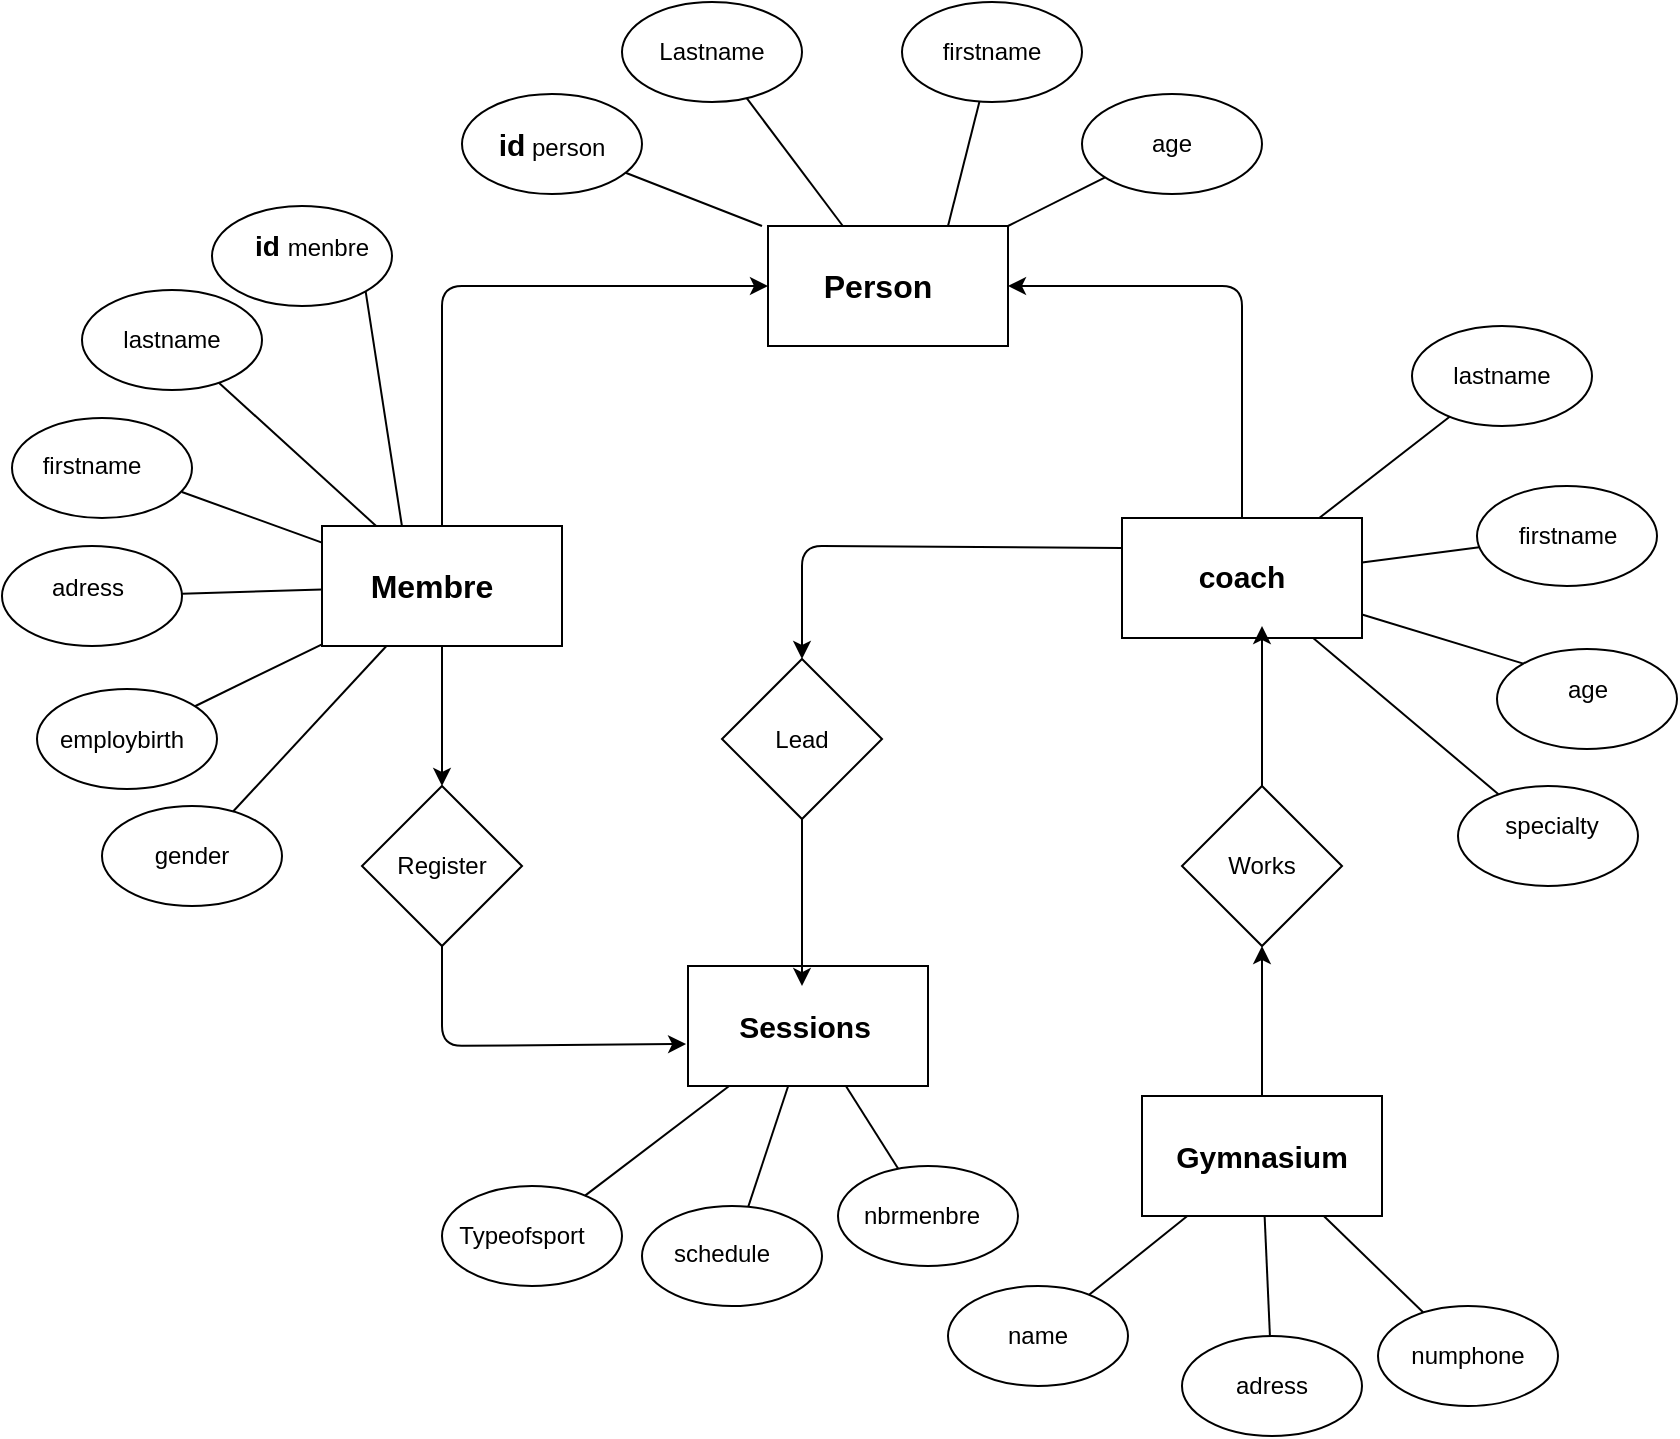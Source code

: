 <mxfile version="12.2.4" pages="1"><diagram id="QBM8LCh2e7MXSS2Ywta9" name="Page-1"><mxGraphModel dx="664" dy="453" grid="1" gridSize="10" guides="1" tooltips="1" connect="1" arrows="1" fold="1" page="1" pageScale="1" pageWidth="827" pageHeight="1169" math="0" shadow="0"><root><mxCell id="0"/><mxCell id="1" parent="0"/><mxCell id="2" value="" style="rounded=0;whiteSpace=wrap;html=1;" parent="1" vertex="1"><mxGeometry x="413" y="160" width="120" height="60" as="geometry"/></mxCell><mxCell id="3" value="" style="rounded=0;whiteSpace=wrap;html=1;" parent="1" vertex="1"><mxGeometry x="190" y="310" width="120" height="60" as="geometry"/></mxCell><mxCell id="4" value="" style="rounded=0;whiteSpace=wrap;html=1;" parent="1" vertex="1"><mxGeometry x="590" y="306" width="120" height="60" as="geometry"/></mxCell><mxCell id="5" value="" style="rounded=0;whiteSpace=wrap;html=1;" parent="1" vertex="1"><mxGeometry x="373" y="530" width="120" height="60" as="geometry"/></mxCell><mxCell id="6" value="" style="rounded=0;whiteSpace=wrap;html=1;" parent="1" vertex="1"><mxGeometry x="600" y="595" width="120" height="60" as="geometry"/></mxCell><mxCell id="7" value="" style="ellipse;whiteSpace=wrap;html=1;" parent="1" vertex="1"><mxGeometry x="480" y="48" width="90" height="50" as="geometry"/></mxCell><mxCell id="8" value="" style="ellipse;whiteSpace=wrap;html=1;" parent="1" vertex="1"><mxGeometry x="340" y="48" width="90" height="50" as="geometry"/></mxCell><mxCell id="9" value="" style="ellipse;whiteSpace=wrap;html=1;" parent="1" vertex="1"><mxGeometry x="260" y="94" width="90" height="50" as="geometry"/></mxCell><mxCell id="10" value="" style="ellipse;whiteSpace=wrap;html=1;" parent="1" vertex="1"><mxGeometry x="570" y="94" width="90" height="50" as="geometry"/></mxCell><mxCell id="11" value="" style="ellipse;whiteSpace=wrap;html=1;" parent="1" vertex="1"><mxGeometry x="135" y="150" width="90" height="50" as="geometry"/></mxCell><mxCell id="12" value="" style="ellipse;whiteSpace=wrap;html=1;" parent="1" vertex="1"><mxGeometry x="70" y="192" width="90" height="50" as="geometry"/></mxCell><mxCell id="13" value="" style="ellipse;whiteSpace=wrap;html=1;" parent="1" vertex="1"><mxGeometry x="35" y="256" width="90" height="50" as="geometry"/></mxCell><mxCell id="14" value="" style="ellipse;whiteSpace=wrap;html=1;" parent="1" vertex="1"><mxGeometry x="30" y="320" width="90" height="50" as="geometry"/></mxCell><mxCell id="15" value="" style="ellipse;whiteSpace=wrap;html=1;" parent="1" vertex="1"><mxGeometry x="47.5" y="391.5" width="90" height="50" as="geometry"/></mxCell><mxCell id="16" value="" style="ellipse;whiteSpace=wrap;html=1;" parent="1" vertex="1"><mxGeometry x="80" y="450" width="90" height="50" as="geometry"/></mxCell><mxCell id="17" value="" style="ellipse;whiteSpace=wrap;html=1;" parent="1" vertex="1"><mxGeometry x="735" y="210" width="90" height="50" as="geometry"/></mxCell><mxCell id="18" value="" style="ellipse;whiteSpace=wrap;html=1;" parent="1" vertex="1"><mxGeometry x="767.5" y="290" width="90" height="50" as="geometry"/></mxCell><mxCell id="19" value="" style="ellipse;whiteSpace=wrap;html=1;" parent="1" vertex="1"><mxGeometry x="777.5" y="371.5" width="90" height="50" as="geometry"/></mxCell><mxCell id="20" value="" style="ellipse;whiteSpace=wrap;html=1;" parent="1" vertex="1"><mxGeometry x="758" y="440" width="90" height="50" as="geometry"/></mxCell><mxCell id="21" value="" style="ellipse;whiteSpace=wrap;html=1;" parent="1" vertex="1"><mxGeometry x="718" y="700" width="90" height="50" as="geometry"/></mxCell><mxCell id="22" value="" style="ellipse;whiteSpace=wrap;html=1;" parent="1" vertex="1"><mxGeometry x="620" y="715" width="90" height="50" as="geometry"/></mxCell><mxCell id="23" value="" style="ellipse;whiteSpace=wrap;html=1;" parent="1" vertex="1"><mxGeometry x="503" y="690" width="90" height="50" as="geometry"/></mxCell><mxCell id="24" value="" style="ellipse;whiteSpace=wrap;html=1;" parent="1" vertex="1"><mxGeometry x="250" y="640" width="90" height="50" as="geometry"/></mxCell><mxCell id="25" value="" style="ellipse;whiteSpace=wrap;html=1;" parent="1" vertex="1"><mxGeometry x="350" y="650" width="90" height="50" as="geometry"/></mxCell><mxCell id="26" value="" style="ellipse;whiteSpace=wrap;html=1;" parent="1" vertex="1"><mxGeometry x="448" y="630" width="90" height="50" as="geometry"/></mxCell><mxCell id="27" value="" style="rhombus;whiteSpace=wrap;html=1;" parent="1" vertex="1"><mxGeometry x="210" y="440" width="80" height="80" as="geometry"/></mxCell><mxCell id="28" value="" style="rhombus;whiteSpace=wrap;html=1;" parent="1" vertex="1"><mxGeometry x="390" y="376.5" width="80" height="80" as="geometry"/></mxCell><mxCell id="29" value="" style="rhombus;whiteSpace=wrap;html=1;" parent="1" vertex="1"><mxGeometry x="620" y="440" width="80" height="80" as="geometry"/></mxCell><mxCell id="30" value="" style="endArrow=none;html=1;exitX=0.75;exitY=0;exitDx=0;exitDy=0;" parent="1" source="2" target="7" edge="1"><mxGeometry width="50" height="50" relative="1" as="geometry"><mxPoint x="460" y="150" as="sourcePoint"/><mxPoint x="510" y="100" as="targetPoint"/></mxGeometry></mxCell><mxCell id="31" value="" style="endArrow=none;html=1;" parent="1" source="2" target="10" edge="1"><mxGeometry width="50" height="50" relative="1" as="geometry"><mxPoint x="533" y="177" as="sourcePoint"/><mxPoint x="580" y="127" as="targetPoint"/></mxGeometry></mxCell><mxCell id="32" value="" style="endArrow=none;html=1;" parent="1" source="2" target="8" edge="1"><mxGeometry width="50" height="50" relative="1" as="geometry"><mxPoint x="405" y="160" as="sourcePoint"/><mxPoint x="455" y="110" as="targetPoint"/></mxGeometry></mxCell><mxCell id="33" value="" style="endArrow=none;html=1;" parent="1" target="9" edge="1"><mxGeometry width="50" height="50" relative="1" as="geometry"><mxPoint x="410" y="160" as="sourcePoint"/><mxPoint x="370" y="160" as="targetPoint"/></mxGeometry></mxCell><mxCell id="34" value="" style="endArrow=none;html=1;entryX=1;entryY=1;entryDx=0;entryDy=0;exitX=0.333;exitY=0;exitDx=0;exitDy=0;exitPerimeter=0;" parent="1" source="3" target="11" edge="1"><mxGeometry width="50" height="50" relative="1" as="geometry"><mxPoint x="200" y="290" as="sourcePoint"/><mxPoint x="250" y="240" as="targetPoint"/></mxGeometry></mxCell><mxCell id="36" value="" style="endArrow=none;html=1;" parent="1" source="3" target="12" edge="1"><mxGeometry width="50" height="50" relative="1" as="geometry"><mxPoint x="160" y="310" as="sourcePoint"/><mxPoint x="210" y="260" as="targetPoint"/></mxGeometry></mxCell><mxCell id="37" value="" style="endArrow=none;html=1;entryX=0.944;entryY=0.74;entryDx=0;entryDy=0;entryPerimeter=0;" parent="1" source="3" target="13" edge="1"><mxGeometry width="50" height="50" relative="1" as="geometry"><mxPoint x="140" y="340" as="sourcePoint"/><mxPoint x="190" y="290" as="targetPoint"/></mxGeometry></mxCell><mxCell id="38" value="" style="endArrow=none;html=1;" parent="1" source="14" target="3" edge="1"><mxGeometry width="50" height="50" relative="1" as="geometry"><mxPoint x="130" y="380" as="sourcePoint"/><mxPoint x="180" y="330" as="targetPoint"/></mxGeometry></mxCell><mxCell id="39" value="" style="endArrow=none;html=1;" parent="1" source="15" target="3" edge="1"><mxGeometry width="50" height="50" relative="1" as="geometry"><mxPoint x="150" y="430" as="sourcePoint"/><mxPoint x="200" y="380" as="targetPoint"/></mxGeometry></mxCell><mxCell id="40" value="" style="endArrow=none;html=1;" parent="1" source="16" target="3" edge="1"><mxGeometry width="50" height="50" relative="1" as="geometry"><mxPoint x="180" y="460" as="sourcePoint"/><mxPoint x="230" y="410" as="targetPoint"/></mxGeometry></mxCell><mxCell id="41" value="" style="endArrow=none;html=1;" parent="1" source="4" target="17" edge="1"><mxGeometry width="50" height="50" relative="1" as="geometry"><mxPoint x="700" y="310" as="sourcePoint"/><mxPoint x="750" y="260" as="targetPoint"/></mxGeometry></mxCell><mxCell id="42" value="" style="endArrow=none;html=1;" parent="1" source="4" target="18" edge="1"><mxGeometry width="50" height="50" relative="1" as="geometry"><mxPoint x="720" y="360" as="sourcePoint"/><mxPoint x="770" y="310" as="targetPoint"/></mxGeometry></mxCell><mxCell id="43" value="" style="endArrow=none;html=1;entryX=0;entryY=0;entryDx=0;entryDy=0;" parent="1" source="4" target="19" edge="1"><mxGeometry width="50" height="50" relative="1" as="geometry"><mxPoint x="720" y="420" as="sourcePoint"/><mxPoint x="770" y="370" as="targetPoint"/></mxGeometry></mxCell><mxCell id="44" value="" style="endArrow=none;html=1;" parent="1" source="4" target="20" edge="1"><mxGeometry width="50" height="50" relative="1" as="geometry"><mxPoint x="710" y="450" as="sourcePoint"/><mxPoint x="760" y="400" as="targetPoint"/></mxGeometry></mxCell><mxCell id="45" value="" style="endArrow=none;html=1;" parent="1" source="23" target="6" edge="1"><mxGeometry width="50" height="50" relative="1" as="geometry"><mxPoint x="550" y="680" as="sourcePoint"/><mxPoint x="600" y="630" as="targetPoint"/></mxGeometry></mxCell><mxCell id="46" value="" style="endArrow=none;html=1;" parent="1" source="22" target="6" edge="1"><mxGeometry width="50" height="50" relative="1" as="geometry"><mxPoint x="650" y="710" as="sourcePoint"/><mxPoint x="700" y="660" as="targetPoint"/></mxGeometry></mxCell><mxCell id="47" value="" style="endArrow=none;html=1;" parent="1" source="21" target="6" edge="1"><mxGeometry width="50" height="50" relative="1" as="geometry"><mxPoint x="710" y="690" as="sourcePoint"/><mxPoint x="760" y="640" as="targetPoint"/></mxGeometry></mxCell><mxCell id="48" value="" style="endArrow=none;html=1;" parent="1" source="24" target="5" edge="1"><mxGeometry width="50" height="50" relative="1" as="geometry"><mxPoint x="300" y="620" as="sourcePoint"/><mxPoint x="350" y="570" as="targetPoint"/></mxGeometry></mxCell><mxCell id="49" value="" style="endArrow=none;html=1;" parent="1" source="25" target="5" edge="1"><mxGeometry width="50" height="50" relative="1" as="geometry"><mxPoint x="380" y="630" as="sourcePoint"/><mxPoint x="430" y="580" as="targetPoint"/></mxGeometry></mxCell><mxCell id="50" value="" style="endArrow=none;html=1;" parent="1" source="26" target="5" edge="1"><mxGeometry width="50" height="50" relative="1" as="geometry"><mxPoint x="440" y="630" as="sourcePoint"/><mxPoint x="490" y="580" as="targetPoint"/></mxGeometry></mxCell><mxCell id="51" value="" style="endArrow=classic;html=1;exitX=0.5;exitY=1;exitDx=0;exitDy=0;entryX=0.5;entryY=0;entryDx=0;entryDy=0;" parent="1" source="3" target="27" edge="1"><mxGeometry width="50" height="50" relative="1" as="geometry"><mxPoint x="280" y="445" as="sourcePoint"/><mxPoint x="330" y="395" as="targetPoint"/></mxGeometry></mxCell><mxCell id="52" value="" style="endArrow=classic;html=1;exitX=0.5;exitY=1;exitDx=0;exitDy=0;entryX=-0.008;entryY=0.65;entryDx=0;entryDy=0;entryPerimeter=0;" parent="1" source="27" target="5" edge="1"><mxGeometry width="50" height="50" relative="1" as="geometry"><mxPoint x="230" y="582" as="sourcePoint"/><mxPoint x="280" y="532" as="targetPoint"/><Array as="points"><mxPoint x="250" y="570"/></Array></mxGeometry></mxCell><mxCell id="53" value="" style="endArrow=classic;html=1;entryX=0.5;entryY=0;entryDx=0;entryDy=0;exitX=0;exitY=0.25;exitDx=0;exitDy=0;" parent="1" source="4" target="28" edge="1"><mxGeometry width="50" height="50" relative="1" as="geometry"><mxPoint x="500" y="380" as="sourcePoint"/><mxPoint x="550" y="330" as="targetPoint"/><Array as="points"><mxPoint x="430" y="320"/></Array></mxGeometry></mxCell><mxCell id="54" value="" style="endArrow=classic;html=1;exitX=0.5;exitY=1;exitDx=0;exitDy=0;entryX=0.475;entryY=0.167;entryDx=0;entryDy=0;entryPerimeter=0;" parent="1" source="28" target="5" edge="1"><mxGeometry width="50" height="50" relative="1" as="geometry"><mxPoint x="410" y="520" as="sourcePoint"/><mxPoint x="460" y="470" as="targetPoint"/></mxGeometry></mxCell><mxCell id="55" value="" style="endArrow=classic;html=1;exitX=0.5;exitY=0;exitDx=0;exitDy=0;" parent="1" source="29" edge="1"><mxGeometry width="50" height="50" relative="1" as="geometry"><mxPoint x="690" y="420" as="sourcePoint"/><mxPoint x="660" y="360" as="targetPoint"/></mxGeometry></mxCell><mxCell id="56" value="" style="endArrow=classic;html=1;entryX=0.5;entryY=1;entryDx=0;entryDy=0;exitX=0.5;exitY=0;exitDx=0;exitDy=0;" parent="1" source="6" target="29" edge="1"><mxGeometry width="50" height="50" relative="1" as="geometry"><mxPoint x="700" y="560" as="sourcePoint"/><mxPoint x="690" y="530" as="targetPoint"/></mxGeometry></mxCell><mxCell id="57" value="" style="endArrow=classic;html=1;exitX=0.5;exitY=0;exitDx=0;exitDy=0;entryX=0;entryY=0.5;entryDx=0;entryDy=0;" parent="1" source="3" target="2" edge="1"><mxGeometry width="50" height="50" relative="1" as="geometry"><mxPoint x="260" y="250" as="sourcePoint"/><mxPoint x="310" y="200" as="targetPoint"/><Array as="points"><mxPoint x="250" y="190"/></Array></mxGeometry></mxCell><mxCell id="58" value="" style="endArrow=classic;html=1;entryX=1;entryY=0.5;entryDx=0;entryDy=0;" parent="1" source="4" target="2" edge="1"><mxGeometry width="50" height="50" relative="1" as="geometry"><mxPoint x="620" y="250" as="sourcePoint"/><mxPoint x="670" y="200" as="targetPoint"/><Array as="points"><mxPoint x="650" y="190"/></Array></mxGeometry></mxCell><mxCell id="59" value="&lt;b&gt;&lt;font style=&quot;font-size: 16px&quot;&gt;Person&lt;/font&gt;&lt;/b&gt;" style="text;html=1;strokeColor=none;fillColor=none;align=center;verticalAlign=middle;whiteSpace=wrap;rounded=0;" parent="1" vertex="1"><mxGeometry x="448" y="180" width="40" height="20" as="geometry"/></mxCell><mxCell id="60" value="&lt;b&gt;&lt;font style=&quot;font-size: 16px&quot;&gt;Membre&lt;/font&gt;&lt;/b&gt;" style="text;html=1;strokeColor=none;fillColor=none;align=center;verticalAlign=middle;whiteSpace=wrap;rounded=0;" parent="1" vertex="1"><mxGeometry x="225" y="330" width="40" height="20" as="geometry"/></mxCell><mxCell id="61" value="&lt;font&gt;&lt;b style=&quot;font-size: 14px&quot;&gt;id &lt;/b&gt;&lt;font style=&quot;font-size: 12px&quot;&gt;menbre&lt;/font&gt;&lt;/font&gt;" style="text;html=1;strokeColor=none;fillColor=none;align=center;verticalAlign=middle;whiteSpace=wrap;rounded=0;" parent="1" vertex="1"><mxGeometry x="150" y="160" width="70" height="20" as="geometry"/></mxCell><mxCell id="62" value="&lt;b&gt;&lt;font style=&quot;font-size: 15px&quot;&gt;Sessions&lt;/font&gt;&lt;/b&gt;" style="text;html=1;strokeColor=none;fillColor=none;align=center;verticalAlign=middle;whiteSpace=wrap;rounded=0;" parent="1" vertex="1"><mxGeometry x="410" y="550" width="43" height="20" as="geometry"/></mxCell><mxCell id="63" value="&lt;b&gt;&lt;font style=&quot;font-size: 15px&quot;&gt;Gymnasium&lt;/font&gt;&lt;/b&gt;" style="text;html=1;strokeColor=none;fillColor=none;align=center;verticalAlign=middle;whiteSpace=wrap;rounded=0;" parent="1" vertex="1"><mxGeometry x="640" y="615" width="40" height="20" as="geometry"/></mxCell><mxCell id="64" value="&lt;b&gt;&lt;font style=&quot;font-size: 15px&quot;&gt;coach&lt;/font&gt;&lt;/b&gt;" style="text;html=1;strokeColor=none;fillColor=none;align=center;verticalAlign=middle;whiteSpace=wrap;rounded=0;" parent="1" vertex="1"><mxGeometry x="630" y="325" width="40" height="20" as="geometry"/></mxCell><mxCell id="65" value="Register" style="text;html=1;strokeColor=none;fillColor=none;align=center;verticalAlign=middle;whiteSpace=wrap;rounded=0;" parent="1" vertex="1"><mxGeometry x="230" y="470" width="40" height="20" as="geometry"/></mxCell><mxCell id="66" value="Lead" style="text;html=1;strokeColor=none;fillColor=none;align=center;verticalAlign=middle;whiteSpace=wrap;rounded=0;" parent="1" vertex="1"><mxGeometry x="410" y="406.5" width="40" height="20" as="geometry"/></mxCell><mxCell id="67" value="Works" style="text;html=1;strokeColor=none;fillColor=none;align=center;verticalAlign=middle;whiteSpace=wrap;rounded=0;" parent="1" vertex="1"><mxGeometry x="640" y="470" width="40" height="20" as="geometry"/></mxCell><mxCell id="69" value="lastname" style="text;html=1;strokeColor=none;fillColor=none;align=center;verticalAlign=middle;whiteSpace=wrap;rounded=0;" parent="1" vertex="1"><mxGeometry x="95" y="207" width="40" height="20" as="geometry"/></mxCell><mxCell id="70" value="firstname" style="text;html=1;strokeColor=none;fillColor=none;align=center;verticalAlign=middle;whiteSpace=wrap;rounded=0;" parent="1" vertex="1"><mxGeometry x="55" y="270" width="40" height="20" as="geometry"/></mxCell><mxCell id="71" value="adress" style="text;html=1;strokeColor=none;fillColor=none;align=center;verticalAlign=middle;whiteSpace=wrap;rounded=0;" parent="1" vertex="1"><mxGeometry x="52.5" y="331" width="40" height="20" as="geometry"/></mxCell><mxCell id="72" value="employbirth" style="text;html=1;strokeColor=none;fillColor=none;align=center;verticalAlign=middle;whiteSpace=wrap;rounded=0;" parent="1" vertex="1"><mxGeometry x="70" y="406.5" width="40" height="20" as="geometry"/></mxCell><mxCell id="73" value="gender" style="text;html=1;strokeColor=none;fillColor=none;align=center;verticalAlign=middle;whiteSpace=wrap;rounded=0;" parent="1" vertex="1"><mxGeometry x="105" y="465" width="40" height="20" as="geometry"/></mxCell><mxCell id="74" value="&lt;b style=&quot;font-size: 15px&quot;&gt;id&lt;/b&gt;&amp;nbsp;person" style="text;html=1;strokeColor=none;fillColor=none;align=center;verticalAlign=middle;whiteSpace=wrap;rounded=0;" parent="1" vertex="1"><mxGeometry x="275" y="109" width="60" height="20" as="geometry"/></mxCell><mxCell id="76" value="Lastname" style="text;html=1;strokeColor=none;fillColor=none;align=center;verticalAlign=middle;whiteSpace=wrap;rounded=0;" parent="1" vertex="1"><mxGeometry x="365" y="63" width="40" height="20" as="geometry"/></mxCell><mxCell id="77" value="firstname" style="text;html=1;strokeColor=none;fillColor=none;align=center;verticalAlign=middle;whiteSpace=wrap;rounded=0;" parent="1" vertex="1"><mxGeometry x="505" y="63" width="40" height="20" as="geometry"/></mxCell><mxCell id="78" value="age" style="text;html=1;strokeColor=none;fillColor=none;align=center;verticalAlign=middle;whiteSpace=wrap;rounded=0;" parent="1" vertex="1"><mxGeometry x="595" y="109" width="40" height="20" as="geometry"/></mxCell><mxCell id="79" value="lastname" style="text;html=1;strokeColor=none;fillColor=none;align=center;verticalAlign=middle;whiteSpace=wrap;rounded=0;" parent="1" vertex="1"><mxGeometry x="760" y="225" width="40" height="20" as="geometry"/></mxCell><mxCell id="81" value="age" style="text;html=1;strokeColor=none;fillColor=none;align=center;verticalAlign=middle;whiteSpace=wrap;rounded=0;" parent="1" vertex="1"><mxGeometry x="803" y="381.5" width="40" height="20" as="geometry"/></mxCell><mxCell id="82" value="specialty" style="text;html=1;strokeColor=none;fillColor=none;align=center;verticalAlign=middle;whiteSpace=wrap;rounded=0;" parent="1" vertex="1"><mxGeometry x="785" y="450" width="40" height="20" as="geometry"/></mxCell><mxCell id="83" value="Typeofsport" style="text;html=1;strokeColor=none;fillColor=none;align=center;verticalAlign=middle;whiteSpace=wrap;rounded=0;" parent="1" vertex="1"><mxGeometry x="270" y="655" width="40" height="20" as="geometry"/></mxCell><mxCell id="84" value="schedule" style="text;html=1;strokeColor=none;fillColor=none;align=center;verticalAlign=middle;whiteSpace=wrap;rounded=0;" parent="1" vertex="1"><mxGeometry x="370" y="663.5" width="40" height="20" as="geometry"/></mxCell><mxCell id="85" value="nbrmenbre" style="text;html=1;strokeColor=none;fillColor=none;align=center;verticalAlign=middle;whiteSpace=wrap;rounded=0;" parent="1" vertex="1"><mxGeometry x="470" y="645" width="40" height="20" as="geometry"/></mxCell><mxCell id="86" value="name" style="text;html=1;strokeColor=none;fillColor=none;align=center;verticalAlign=middle;whiteSpace=wrap;rounded=0;" parent="1" vertex="1"><mxGeometry x="528" y="705" width="40" height="20" as="geometry"/></mxCell><mxCell id="87" value="adress" style="text;html=1;strokeColor=none;fillColor=none;align=center;verticalAlign=middle;whiteSpace=wrap;rounded=0;" parent="1" vertex="1"><mxGeometry x="645" y="730" width="40" height="20" as="geometry"/></mxCell><mxCell id="88" value="numphone" style="text;html=1;strokeColor=none;fillColor=none;align=center;verticalAlign=middle;whiteSpace=wrap;rounded=0;" parent="1" vertex="1"><mxGeometry x="743" y="715" width="40" height="20" as="geometry"/></mxCell><mxCell id="90" value="firstname" style="text;html=1;strokeColor=none;fillColor=none;align=center;verticalAlign=middle;whiteSpace=wrap;rounded=0;" parent="1" vertex="1"><mxGeometry x="792.5" y="305" width="40" height="20" as="geometry"/></mxCell></root></mxGraphModel></diagram></mxfile>